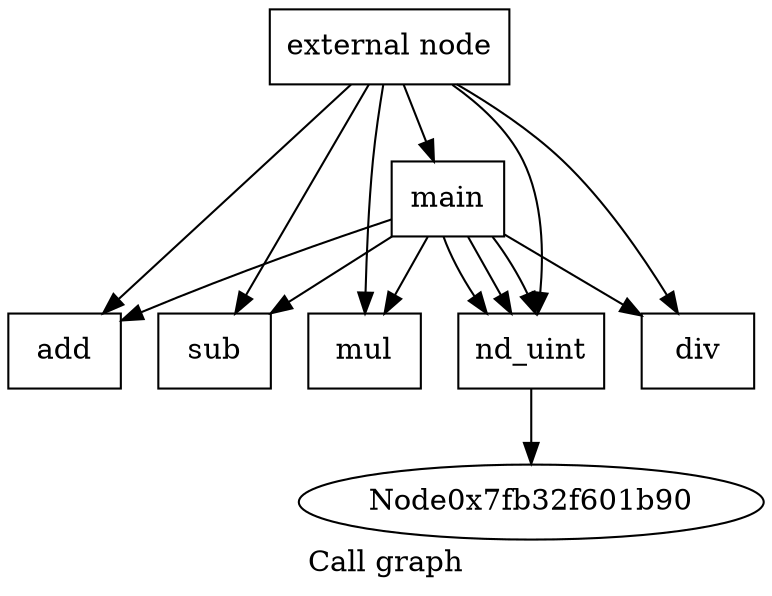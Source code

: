 digraph "Call graph" {
	label="Call graph";

	Node0x7fb32f601b60 [shape=record,label="{external node}"];
	Node0x7fb32f601b60 -> Node0x7fb32f601bf0;
	Node0x7fb32f601b60 -> Node0x7fb32f601c50;
	Node0x7fb32f601b60 -> Node0x7fb32f601cf0;
	Node0x7fb32f601b60 -> Node0x7fb32f601da0;
	Node0x7fb32f601b60 -> Node0x7fb32f601e00;
	Node0x7fb32f601b60 -> Node0x7fb32f601f30;
	Node0x7fb32f601bf0 [shape=record,label="{add}"];
	Node0x7fb32f601c50 [shape=record,label="{sub}"];
	Node0x7fb32f601cf0 [shape=record,label="{mul}"];
	Node0x7fb32f601da0 [shape=record,label="{div}"];
	Node0x7fb32f601e00 [shape=record,label="{main}"];
	Node0x7fb32f601e00 -> Node0x7fb32f601f30;
	Node0x7fb32f601e00 -> Node0x7fb32f601f30;
	Node0x7fb32f601e00 -> Node0x7fb32f601f30;
	Node0x7fb32f601e00 -> Node0x7fb32f601bf0;
	Node0x7fb32f601e00 -> Node0x7fb32f601c50;
	Node0x7fb32f601e00 -> Node0x7fb32f601cf0;
	Node0x7fb32f601e00 -> Node0x7fb32f601da0;
	Node0x7fb32f601f30 [shape=record,label="{nd_uint}"];
	Node0x7fb32f601f30 -> Node0x7fb32f601b90;
}
